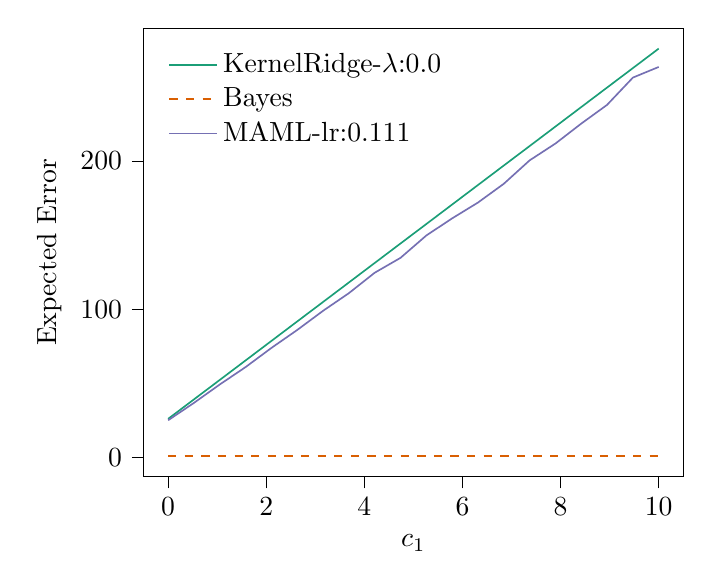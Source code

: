 % This file was created with tikzplotlib v0.10.1.
\begin{tikzpicture}

\definecolor{chocolate217952}{RGB}{217,95,2}
\definecolor{darkcyan27158119}{RGB}{27,158,119}
\definecolor{darkgray176}{RGB}{176,176,176}
\definecolor{lightslategray117112179}{RGB}{117,112,179}

\begin{axis}[
legend cell align={left},
legend style={
  fill opacity=0.8,
  draw opacity=1,
  text opacity=1,
  at={(0.03,0.97)},
  anchor=north west,
  draw=none
},
tick align=outside,
tick pos=left,
x grid style={darkgray176},
xlabel={\(\displaystyle c_{1}\)},
xmin=-0.499, xmax=10.5,
xtick style={color=black},
y grid style={darkgray176},
ylabel={Expected Error},
ymin=-12.734, ymax=289.403,
ytick style={color=black}
]
\addplot [semithick, darkcyan27158119]
table {%
0.001 26.133
0.527 39.254
1.054 52.385
1.58 65.517
2.106 78.649
2.632 91.783
3.159 104.917
3.685 118.051
4.211 131.185
4.737 144.319
5.264 157.454
5.79 170.589
6.316 183.723
6.842 196.858
7.369 209.993
7.895 223.128
8.421 236.264
8.947 249.399
9.474 262.534
10 275.669
};
\addlegendentry{KernelRidge-$\lambda$:0.0}
\addplot [semithick, chocolate217952, dashed]
table {%
0.001 1.0
0.527 1.0
1.054 1.0
1.58 1.0
2.106 1.0
2.632 1.0
3.159 1.0
3.685 1.0
4.211 1.0
4.737 1.0
5.264 1.0
5.79 1.0
6.316 1.0
6.842 1.0
7.369 1.0
7.895 1.0
8.421 1.0
8.947 1.0
9.474 1.0
10 1.0
};
\addlegendentry{Bayes}
\addplot [semithick, lightslategray117112179]
table {%
0.001 25.179
0.527 36.895
1.054 49.322
1.58 61.036
2.106 73.941
2.632 86.038
3.159 98.959
3.685 110.849
4.211 124.608
4.737 134.644
5.264 149.727
5.79 161.264
6.316 171.909
6.842 184.553
7.369 200.349
7.895 211.683
8.421 225.117
8.947 237.736
9.474 256.134
10 263.308
};
\addlegendentry{MAML-lr:0.111}
\end{axis}

\end{tikzpicture}
